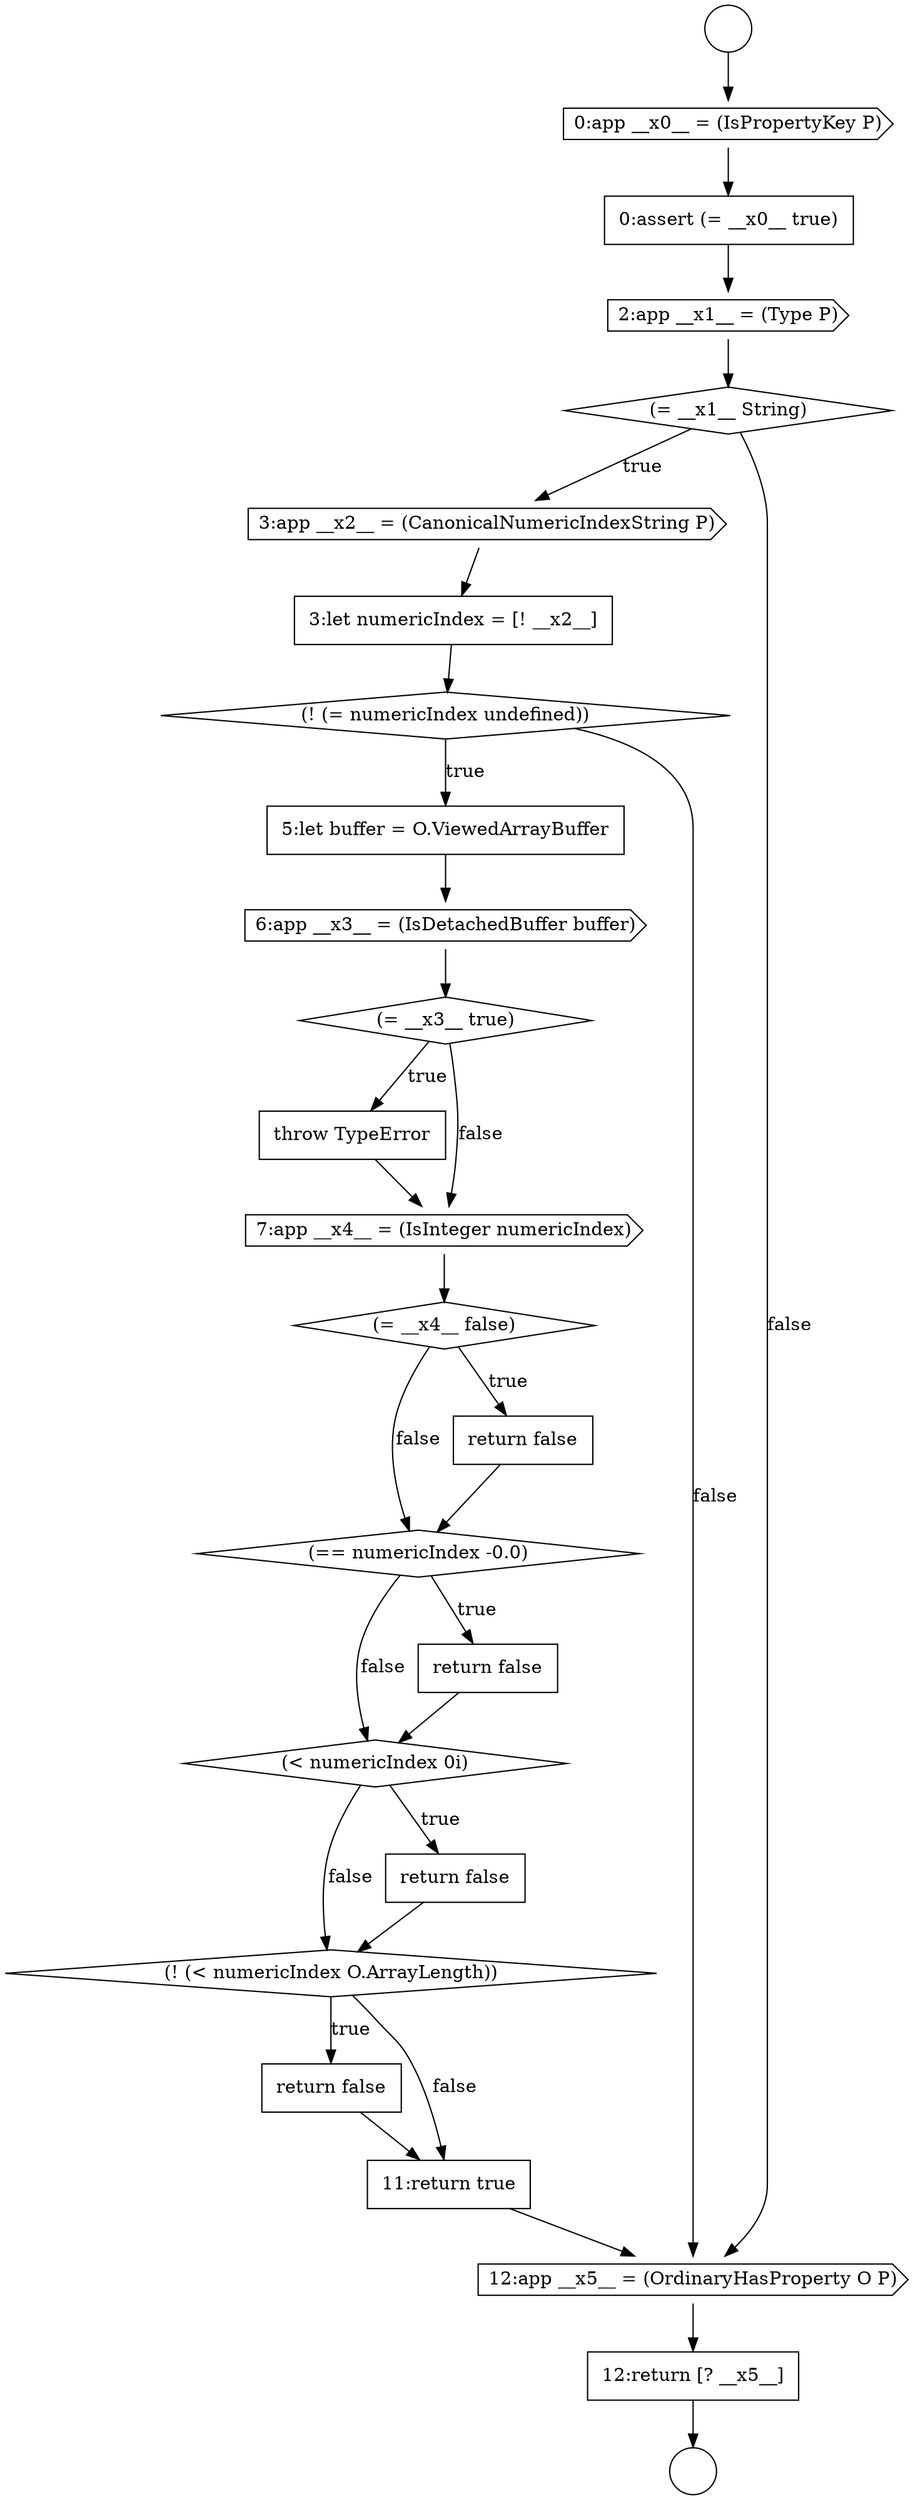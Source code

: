 digraph {
  node2405 [shape=cds, label=<<font color="black">0:app __x0__ = (IsPropertyKey P)</font>> color="black" fillcolor="white" style=filled]
  node2424 [shape=none, margin=0, label=<<font color="black">
    <table border="0" cellborder="1" cellspacing="0" cellpadding="10">
      <tr><td align="left">return false</td></tr>
    </table>
  </font>> color="black" fillcolor="white" style=filled]
  node2419 [shape=diamond, label=<<font color="black">(== numericIndex -0.0)</font>> color="black" fillcolor="white" style=filled]
  node2413 [shape=cds, label=<<font color="black">6:app __x3__ = (IsDetachedBuffer buffer)</font>> color="black" fillcolor="white" style=filled]
  node2425 [shape=none, margin=0, label=<<font color="black">
    <table border="0" cellborder="1" cellspacing="0" cellpadding="10">
      <tr><td align="left">11:return true</td></tr>
    </table>
  </font>> color="black" fillcolor="white" style=filled]
  node2410 [shape=none, margin=0, label=<<font color="black">
    <table border="0" cellborder="1" cellspacing="0" cellpadding="10">
      <tr><td align="left">3:let numericIndex = [! __x2__]</td></tr>
    </table>
  </font>> color="black" fillcolor="white" style=filled]
  node2418 [shape=none, margin=0, label=<<font color="black">
    <table border="0" cellborder="1" cellspacing="0" cellpadding="10">
      <tr><td align="left">return false</td></tr>
    </table>
  </font>> color="black" fillcolor="white" style=filled]
  node2407 [shape=cds, label=<<font color="black">2:app __x1__ = (Type P)</font>> color="black" fillcolor="white" style=filled]
  node2421 [shape=diamond, label=<<font color="black">(&lt; numericIndex 0i)</font>> color="black" fillcolor="white" style=filled]
  node2412 [shape=none, margin=0, label=<<font color="black">
    <table border="0" cellborder="1" cellspacing="0" cellpadding="10">
      <tr><td align="left">5:let buffer = O.ViewedArrayBuffer</td></tr>
    </table>
  </font>> color="black" fillcolor="white" style=filled]
  node2427 [shape=none, margin=0, label=<<font color="black">
    <table border="0" cellborder="1" cellspacing="0" cellpadding="10">
      <tr><td align="left">12:return [? __x5__]</td></tr>
    </table>
  </font>> color="black" fillcolor="white" style=filled]
  node2420 [shape=none, margin=0, label=<<font color="black">
    <table border="0" cellborder="1" cellspacing="0" cellpadding="10">
      <tr><td align="left">return false</td></tr>
    </table>
  </font>> color="black" fillcolor="white" style=filled]
  node2403 [shape=circle label=" " color="black" fillcolor="white" style=filled]
  node2409 [shape=cds, label=<<font color="black">3:app __x2__ = (CanonicalNumericIndexString P)</font>> color="black" fillcolor="white" style=filled]
  node2414 [shape=diamond, label=<<font color="black">(= __x3__ true)</font>> color="black" fillcolor="white" style=filled]
  node2408 [shape=diamond, label=<<font color="black">(= __x1__ String)</font>> color="black" fillcolor="white" style=filled]
  node2423 [shape=diamond, label=<<font color="black">(! (&lt; numericIndex O.ArrayLength))</font>> color="black" fillcolor="white" style=filled]
  node2415 [shape=none, margin=0, label=<<font color="black">
    <table border="0" cellborder="1" cellspacing="0" cellpadding="10">
      <tr><td align="left">throw TypeError</td></tr>
    </table>
  </font>> color="black" fillcolor="white" style=filled]
  node2422 [shape=none, margin=0, label=<<font color="black">
    <table border="0" cellborder="1" cellspacing="0" cellpadding="10">
      <tr><td align="left">return false</td></tr>
    </table>
  </font>> color="black" fillcolor="white" style=filled]
  node2411 [shape=diamond, label=<<font color="black">(! (= numericIndex undefined))</font>> color="black" fillcolor="white" style=filled]
  node2426 [shape=cds, label=<<font color="black">12:app __x5__ = (OrdinaryHasProperty O P)</font>> color="black" fillcolor="white" style=filled]
  node2406 [shape=none, margin=0, label=<<font color="black">
    <table border="0" cellborder="1" cellspacing="0" cellpadding="10">
      <tr><td align="left">0:assert (= __x0__ true)</td></tr>
    </table>
  </font>> color="black" fillcolor="white" style=filled]
  node2416 [shape=cds, label=<<font color="black">7:app __x4__ = (IsInteger numericIndex)</font>> color="black" fillcolor="white" style=filled]
  node2417 [shape=diamond, label=<<font color="black">(= __x4__ false)</font>> color="black" fillcolor="white" style=filled]
  node2404 [shape=circle label=" " color="black" fillcolor="white" style=filled]
  node2413 -> node2414 [ color="black"]
  node2419 -> node2420 [label=<<font color="black">true</font>> color="black"]
  node2419 -> node2421 [label=<<font color="black">false</font>> color="black"]
  node2425 -> node2426 [ color="black"]
  node2426 -> node2427 [ color="black"]
  node2406 -> node2407 [ color="black"]
  node2427 -> node2404 [ color="black"]
  node2405 -> node2406 [ color="black"]
  node2414 -> node2415 [label=<<font color="black">true</font>> color="black"]
  node2414 -> node2416 [label=<<font color="black">false</font>> color="black"]
  node2420 -> node2421 [ color="black"]
  node2417 -> node2418 [label=<<font color="black">true</font>> color="black"]
  node2417 -> node2419 [label=<<font color="black">false</font>> color="black"]
  node2415 -> node2416 [ color="black"]
  node2418 -> node2419 [ color="black"]
  node2407 -> node2408 [ color="black"]
  node2410 -> node2411 [ color="black"]
  node2422 -> node2423 [ color="black"]
  node2424 -> node2425 [ color="black"]
  node2408 -> node2409 [label=<<font color="black">true</font>> color="black"]
  node2408 -> node2426 [label=<<font color="black">false</font>> color="black"]
  node2411 -> node2412 [label=<<font color="black">true</font>> color="black"]
  node2411 -> node2426 [label=<<font color="black">false</font>> color="black"]
  node2412 -> node2413 [ color="black"]
  node2423 -> node2424 [label=<<font color="black">true</font>> color="black"]
  node2423 -> node2425 [label=<<font color="black">false</font>> color="black"]
  node2421 -> node2422 [label=<<font color="black">true</font>> color="black"]
  node2421 -> node2423 [label=<<font color="black">false</font>> color="black"]
  node2409 -> node2410 [ color="black"]
  node2403 -> node2405 [ color="black"]
  node2416 -> node2417 [ color="black"]
}
